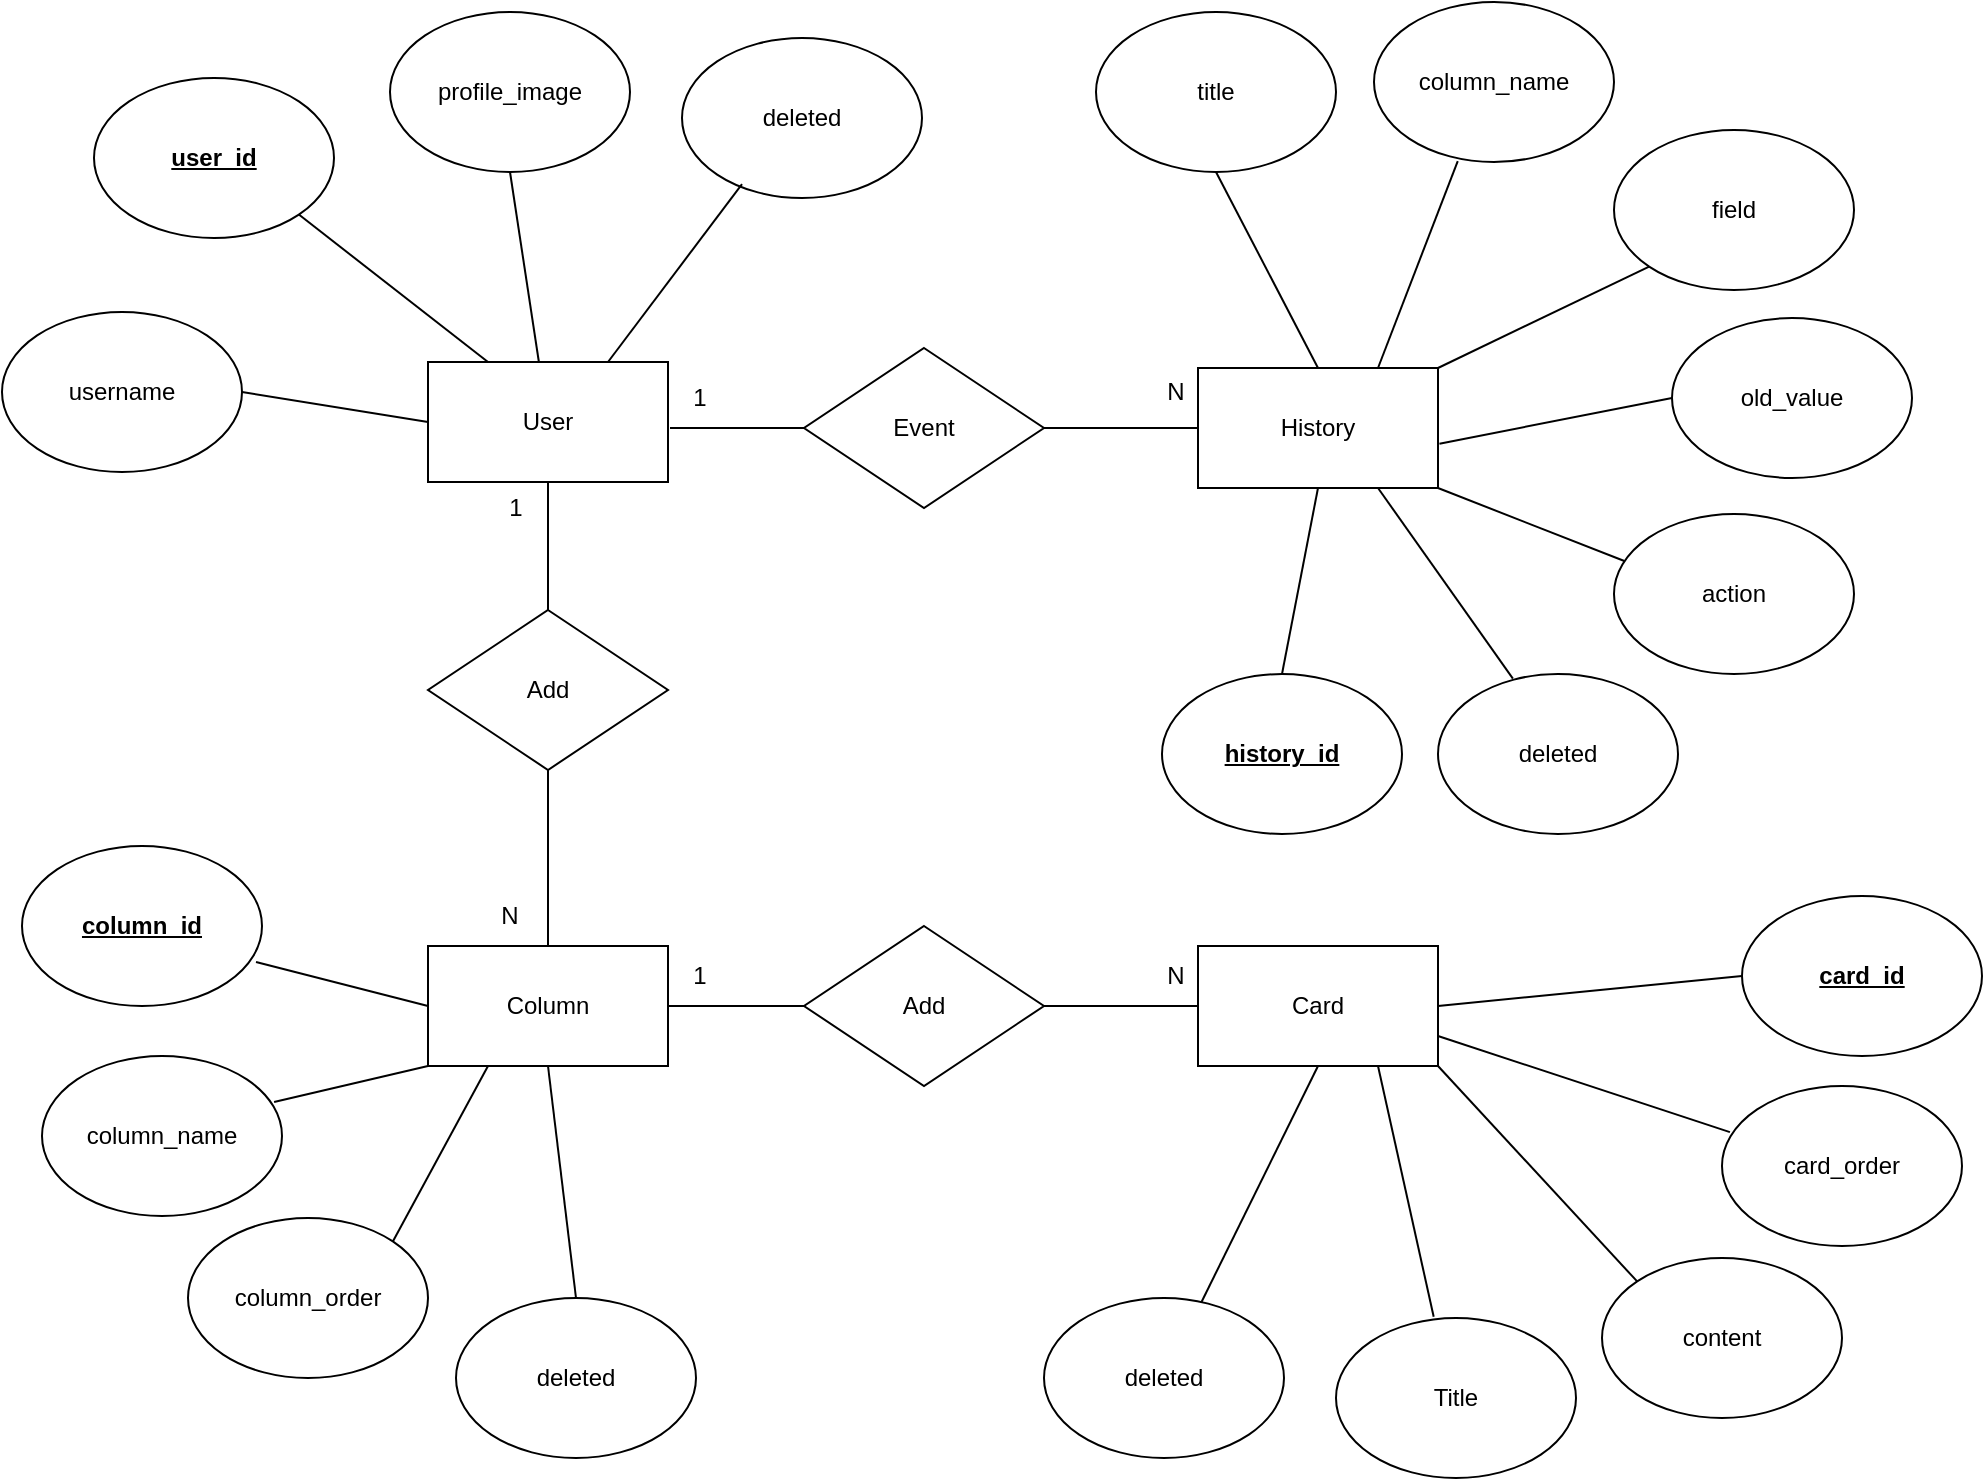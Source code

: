 <mxfile version="17.4.0" type="github" pages="2">
  <diagram id="R2lEEEUBdFMjLlhIrx00" name="ER-diagram">
    <mxGraphModel dx="770" dy="1134" grid="1" gridSize="10" guides="1" tooltips="1" connect="1" arrows="1" fold="1" page="1" pageScale="1" pageWidth="850" pageHeight="1100" math="0" shadow="0" extFonts="Permanent Marker^https://fonts.googleapis.com/css?family=Permanent+Marker">
      <root>
        <mxCell id="0" />
        <mxCell id="1" parent="0" />
        <mxCell id="cfTX0fv1FB1LnRoCR7CJ-1" value="User" style="rounded=0;whiteSpace=wrap;html=1;" parent="1" vertex="1">
          <mxGeometry x="283" y="362" width="120" height="60" as="geometry" />
        </mxCell>
        <mxCell id="cfTX0fv1FB1LnRoCR7CJ-3" value="Card" style="rounded=0;whiteSpace=wrap;html=1;" parent="1" vertex="1">
          <mxGeometry x="668" y="654" width="120" height="60" as="geometry" />
        </mxCell>
        <mxCell id="cfTX0fv1FB1LnRoCR7CJ-6" value="Column" style="rounded=0;whiteSpace=wrap;html=1;" parent="1" vertex="1">
          <mxGeometry x="283" y="654" width="120" height="60" as="geometry" />
        </mxCell>
        <mxCell id="cfTX0fv1FB1LnRoCR7CJ-7" value="Add" style="rhombus;whiteSpace=wrap;html=1;" parent="1" vertex="1">
          <mxGeometry x="471" y="644" width="120" height="80" as="geometry" />
        </mxCell>
        <mxCell id="cfTX0fv1FB1LnRoCR7CJ-8" value="" style="endArrow=none;html=1;rounded=0;exitX=1;exitY=0.5;exitDx=0;exitDy=0;entryX=0;entryY=0.5;entryDx=0;entryDy=0;" parent="1" source="cfTX0fv1FB1LnRoCR7CJ-6" target="cfTX0fv1FB1LnRoCR7CJ-7" edge="1">
          <mxGeometry width="50" height="50" relative="1" as="geometry">
            <mxPoint x="469" y="684" as="sourcePoint" />
            <mxPoint x="519" y="634" as="targetPoint" />
          </mxGeometry>
        </mxCell>
        <mxCell id="cfTX0fv1FB1LnRoCR7CJ-9" value="" style="endArrow=none;html=1;rounded=0;entryX=0;entryY=0.5;entryDx=0;entryDy=0;exitX=1;exitY=0.5;exitDx=0;exitDy=0;" parent="1" source="cfTX0fv1FB1LnRoCR7CJ-7" target="cfTX0fv1FB1LnRoCR7CJ-3" edge="1">
          <mxGeometry width="50" height="50" relative="1" as="geometry">
            <mxPoint x="469" y="684" as="sourcePoint" />
            <mxPoint x="519" y="634" as="targetPoint" />
          </mxGeometry>
        </mxCell>
        <mxCell id="cfTX0fv1FB1LnRoCR7CJ-10" value="1" style="text;html=1;strokeColor=none;fillColor=none;align=center;verticalAlign=middle;whiteSpace=wrap;rounded=0;" parent="1" vertex="1">
          <mxGeometry x="389" y="654" width="60" height="30" as="geometry" />
        </mxCell>
        <mxCell id="cfTX0fv1FB1LnRoCR7CJ-11" value="N" style="text;html=1;strokeColor=none;fillColor=none;align=center;verticalAlign=middle;whiteSpace=wrap;rounded=0;" parent="1" vertex="1">
          <mxGeometry x="627" y="654" width="60" height="30" as="geometry" />
        </mxCell>
        <mxCell id="cfTX0fv1FB1LnRoCR7CJ-14" value="History" style="rounded=0;whiteSpace=wrap;html=1;" parent="1" vertex="1">
          <mxGeometry x="668" y="365" width="120" height="60" as="geometry" />
        </mxCell>
        <mxCell id="cfTX0fv1FB1LnRoCR7CJ-15" value="title" style="ellipse;whiteSpace=wrap;html=1;" parent="1" vertex="1">
          <mxGeometry x="617" y="187" width="120" height="80" as="geometry" />
        </mxCell>
        <mxCell id="cfTX0fv1FB1LnRoCR7CJ-17" value="action" style="ellipse;whiteSpace=wrap;html=1;" parent="1" vertex="1">
          <mxGeometry x="876" y="438" width="120" height="80" as="geometry" />
        </mxCell>
        <mxCell id="cfTX0fv1FB1LnRoCR7CJ-26" value="1" style="text;html=1;strokeColor=none;fillColor=none;align=center;verticalAlign=middle;whiteSpace=wrap;rounded=0;" parent="1" vertex="1">
          <mxGeometry x="389" y="365" width="60" height="30" as="geometry" />
        </mxCell>
        <mxCell id="cfTX0fv1FB1LnRoCR7CJ-27" value="N" style="text;html=1;strokeColor=none;fillColor=none;align=center;verticalAlign=middle;whiteSpace=wrap;rounded=0;" parent="1" vertex="1">
          <mxGeometry x="627" y="362" width="60" height="30" as="geometry" />
        </mxCell>
        <mxCell id="cfTX0fv1FB1LnRoCR7CJ-31" value="" style="endArrow=none;html=1;rounded=0;exitX=0.5;exitY=0;exitDx=0;exitDy=0;entryX=0.5;entryY=1;entryDx=0;entryDy=0;" parent="1" source="cfTX0fv1FB1LnRoCR7CJ-14" target="cfTX0fv1FB1LnRoCR7CJ-15" edge="1">
          <mxGeometry width="50" height="50" relative="1" as="geometry">
            <mxPoint x="762" y="311" as="sourcePoint" />
            <mxPoint x="812" y="261" as="targetPoint" />
          </mxGeometry>
        </mxCell>
        <mxCell id="cfTX0fv1FB1LnRoCR7CJ-32" value="" style="endArrow=none;html=1;rounded=0;exitX=1;exitY=1;exitDx=0;exitDy=0;entryX=0.043;entryY=0.294;entryDx=0;entryDy=0;entryPerimeter=0;" parent="1" source="cfTX0fv1FB1LnRoCR7CJ-14" target="cfTX0fv1FB1LnRoCR7CJ-17" edge="1">
          <mxGeometry width="50" height="50" relative="1" as="geometry">
            <mxPoint x="794" y="350" as="sourcePoint" />
            <mxPoint x="651.0" y="294" as="targetPoint" />
          </mxGeometry>
        </mxCell>
        <mxCell id="cfTX0fv1FB1LnRoCR7CJ-37" value="Add" style="rhombus;whiteSpace=wrap;html=1;" parent="1" vertex="1">
          <mxGeometry x="283" y="486" width="120" height="80" as="geometry" />
        </mxCell>
        <mxCell id="cfTX0fv1FB1LnRoCR7CJ-39" value="" style="endArrow=none;html=1;rounded=0;entryX=0.5;entryY=1;entryDx=0;entryDy=0;exitX=0.5;exitY=0;exitDx=0;exitDy=0;" parent="1" source="cfTX0fv1FB1LnRoCR7CJ-6" target="cfTX0fv1FB1LnRoCR7CJ-37" edge="1">
          <mxGeometry width="50" height="50" relative="1" as="geometry">
            <mxPoint x="329" y="557" as="sourcePoint" />
            <mxPoint x="379" y="507" as="targetPoint" />
          </mxGeometry>
        </mxCell>
        <mxCell id="cfTX0fv1FB1LnRoCR7CJ-40" value="" style="endArrow=none;html=1;rounded=0;entryX=0.5;entryY=1;entryDx=0;entryDy=0;exitX=0.5;exitY=0;exitDx=0;exitDy=0;" parent="1" source="cfTX0fv1FB1LnRoCR7CJ-37" target="cfTX0fv1FB1LnRoCR7CJ-1" edge="1">
          <mxGeometry width="50" height="50" relative="1" as="geometry">
            <mxPoint x="161" y="617" as="sourcePoint" />
            <mxPoint x="210.92" y="547.92" as="targetPoint" />
          </mxGeometry>
        </mxCell>
        <mxCell id="cfTX0fv1FB1LnRoCR7CJ-43" value="N" style="text;html=1;strokeColor=none;fillColor=none;align=center;verticalAlign=middle;whiteSpace=wrap;rounded=0;" parent="1" vertex="1">
          <mxGeometry x="294" y="624" width="60" height="30" as="geometry" />
        </mxCell>
        <mxCell id="cfTX0fv1FB1LnRoCR7CJ-44" value="1" style="text;html=1;strokeColor=none;fillColor=none;align=center;verticalAlign=middle;whiteSpace=wrap;rounded=0;" parent="1" vertex="1">
          <mxGeometry x="297" y="420" width="60" height="30" as="geometry" />
        </mxCell>
        <mxCell id="cfTX0fv1FB1LnRoCR7CJ-48" value="Title" style="ellipse;whiteSpace=wrap;html=1;" parent="1" vertex="1">
          <mxGeometry x="737" y="840" width="120" height="80" as="geometry" />
        </mxCell>
        <mxCell id="cfTX0fv1FB1LnRoCR7CJ-49" value="content" style="ellipse;whiteSpace=wrap;html=1;" parent="1" vertex="1">
          <mxGeometry x="870" y="810" width="120" height="80" as="geometry" />
        </mxCell>
        <mxCell id="cfTX0fv1FB1LnRoCR7CJ-50" value="" style="endArrow=none;html=1;rounded=0;entryX=0.75;entryY=1;entryDx=0;entryDy=0;exitX=0.407;exitY=-0.008;exitDx=0;exitDy=0;exitPerimeter=0;" parent="1" source="cfTX0fv1FB1LnRoCR7CJ-48" target="cfTX0fv1FB1LnRoCR7CJ-3" edge="1">
          <mxGeometry width="50" height="50" relative="1" as="geometry">
            <mxPoint x="394" y="605" as="sourcePoint" />
            <mxPoint x="444" y="555" as="targetPoint" />
          </mxGeometry>
        </mxCell>
        <mxCell id="cfTX0fv1FB1LnRoCR7CJ-51" value="" style="endArrow=none;html=1;rounded=0;entryX=1;entryY=1;entryDx=0;entryDy=0;exitX=0;exitY=0;exitDx=0;exitDy=0;" parent="1" source="cfTX0fv1FB1LnRoCR7CJ-49" target="cfTX0fv1FB1LnRoCR7CJ-3" edge="1">
          <mxGeometry width="50" height="50" relative="1" as="geometry">
            <mxPoint x="771.64" y="794.6" as="sourcePoint" />
            <mxPoint x="739" y="724" as="targetPoint" />
          </mxGeometry>
        </mxCell>
        <mxCell id="cfTX0fv1FB1LnRoCR7CJ-52" value="username" style="ellipse;whiteSpace=wrap;html=1;" parent="1" vertex="1">
          <mxGeometry x="70" y="337" width="120" height="80" as="geometry" />
        </mxCell>
        <mxCell id="cfTX0fv1FB1LnRoCR7CJ-53" value="" style="endArrow=none;html=1;rounded=0;entryX=1;entryY=0.5;entryDx=0;entryDy=0;exitX=0;exitY=0.5;exitDx=0;exitDy=0;" parent="1" source="cfTX0fv1FB1LnRoCR7CJ-1" target="cfTX0fv1FB1LnRoCR7CJ-52" edge="1">
          <mxGeometry width="50" height="50" relative="1" as="geometry">
            <mxPoint x="363" y="506" as="sourcePoint" />
            <mxPoint x="413" y="456" as="targetPoint" />
          </mxGeometry>
        </mxCell>
        <mxCell id="cfTX0fv1FB1LnRoCR7CJ-54" value="profile_image" style="ellipse;whiteSpace=wrap;html=1;" parent="1" vertex="1">
          <mxGeometry x="264" y="187" width="120" height="80" as="geometry" />
        </mxCell>
        <mxCell id="cfTX0fv1FB1LnRoCR7CJ-55" value="" style="endArrow=none;html=1;rounded=0;entryX=0.5;entryY=1;entryDx=0;entryDy=0;" parent="1" source="cfTX0fv1FB1LnRoCR7CJ-1" target="cfTX0fv1FB1LnRoCR7CJ-54" edge="1">
          <mxGeometry width="50" height="50" relative="1" as="geometry">
            <mxPoint x="413" y="387" as="sourcePoint" />
            <mxPoint x="482.0" y="387" as="targetPoint" />
          </mxGeometry>
        </mxCell>
        <mxCell id="cfTX0fv1FB1LnRoCR7CJ-56" value="&lt;u&gt;&lt;b&gt;user_id&lt;/b&gt;&lt;/u&gt;" style="ellipse;whiteSpace=wrap;html=1;" parent="1" vertex="1">
          <mxGeometry x="116" y="220" width="120" height="80" as="geometry" />
        </mxCell>
        <mxCell id="cfTX0fv1FB1LnRoCR7CJ-57" value="" style="endArrow=none;html=1;rounded=0;entryX=1;entryY=1;entryDx=0;entryDy=0;exitX=0.25;exitY=0;exitDx=0;exitDy=0;" parent="1" source="cfTX0fv1FB1LnRoCR7CJ-1" target="cfTX0fv1FB1LnRoCR7CJ-56" edge="1">
          <mxGeometry width="50" height="50" relative="1" as="geometry">
            <mxPoint x="413" y="372" as="sourcePoint" />
            <mxPoint x="499.574" y="322.284" as="targetPoint" />
          </mxGeometry>
        </mxCell>
        <mxCell id="cfTX0fv1FB1LnRoCR7CJ-58" value="column_name" style="ellipse;whiteSpace=wrap;html=1;" parent="1" vertex="1">
          <mxGeometry x="756" y="182" width="120" height="80" as="geometry" />
        </mxCell>
        <mxCell id="cfTX0fv1FB1LnRoCR7CJ-59" value="field" style="ellipse;whiteSpace=wrap;html=1;" parent="1" vertex="1">
          <mxGeometry x="876" y="246" width="120" height="80" as="geometry" />
        </mxCell>
        <mxCell id="cfTX0fv1FB1LnRoCR7CJ-60" value="" style="endArrow=none;html=1;rounded=0;entryX=0.349;entryY=0.994;entryDx=0;entryDy=0;exitX=0.75;exitY=0;exitDx=0;exitDy=0;entryPerimeter=0;" parent="1" source="cfTX0fv1FB1LnRoCR7CJ-14" target="cfTX0fv1FB1LnRoCR7CJ-58" edge="1">
          <mxGeometry width="50" height="50" relative="1" as="geometry">
            <mxPoint x="808" y="453" as="sourcePoint" />
            <mxPoint x="858" y="403" as="targetPoint" />
          </mxGeometry>
        </mxCell>
        <mxCell id="cfTX0fv1FB1LnRoCR7CJ-61" value="" style="endArrow=none;html=1;rounded=0;entryX=0;entryY=1;entryDx=0;entryDy=0;exitX=1;exitY=0;exitDx=0;exitDy=0;" parent="1" source="cfTX0fv1FB1LnRoCR7CJ-14" target="cfTX0fv1FB1LnRoCR7CJ-59" edge="1">
          <mxGeometry width="50" height="50" relative="1" as="geometry">
            <mxPoint x="764" y="350" as="sourcePoint" />
            <mxPoint x="702" y="230" as="targetPoint" />
          </mxGeometry>
        </mxCell>
        <mxCell id="cfTX0fv1FB1LnRoCR7CJ-62" value="old_value" style="ellipse;whiteSpace=wrap;html=1;" parent="1" vertex="1">
          <mxGeometry x="905" y="340" width="120" height="80" as="geometry" />
        </mxCell>
        <mxCell id="cfTX0fv1FB1LnRoCR7CJ-63" value="" style="endArrow=none;html=1;rounded=0;exitX=1.006;exitY=0.631;exitDx=0;exitDy=0;entryX=0;entryY=0.5;entryDx=0;entryDy=0;exitPerimeter=0;" parent="1" source="cfTX0fv1FB1LnRoCR7CJ-14" target="cfTX0fv1FB1LnRoCR7CJ-62" edge="1">
          <mxGeometry width="50" height="50" relative="1" as="geometry">
            <mxPoint x="854" y="365" as="sourcePoint" />
            <mxPoint x="962.44" y="332.08" as="targetPoint" />
          </mxGeometry>
        </mxCell>
        <mxCell id="cfTX0fv1FB1LnRoCR7CJ-65" value="column_name" style="ellipse;whiteSpace=wrap;html=1;" parent="1" vertex="1">
          <mxGeometry x="90" y="709" width="120" height="80" as="geometry" />
        </mxCell>
        <mxCell id="cfTX0fv1FB1LnRoCR7CJ-67" value="" style="endArrow=none;html=1;rounded=0;exitX=0.967;exitY=0.288;exitDx=0;exitDy=0;exitPerimeter=0;entryX=0;entryY=1;entryDx=0;entryDy=0;" parent="1" source="cfTX0fv1FB1LnRoCR7CJ-65" target="cfTX0fv1FB1LnRoCR7CJ-6" edge="1">
          <mxGeometry width="50" height="50" relative="1" as="geometry">
            <mxPoint x="86" y="545" as="sourcePoint" />
            <mxPoint x="280" y="700" as="targetPoint" />
          </mxGeometry>
        </mxCell>
        <mxCell id="cfTX0fv1FB1LnRoCR7CJ-68" value="column_order" style="ellipse;whiteSpace=wrap;html=1;" parent="1" vertex="1">
          <mxGeometry x="163" y="790" width="120" height="80" as="geometry" />
        </mxCell>
        <mxCell id="cfTX0fv1FB1LnRoCR7CJ-69" value="card_order" style="ellipse;whiteSpace=wrap;html=1;" parent="1" vertex="1">
          <mxGeometry x="930" y="724" width="120" height="80" as="geometry" />
        </mxCell>
        <mxCell id="cfTX0fv1FB1LnRoCR7CJ-70" value="" style="endArrow=none;html=1;rounded=0;entryX=0.033;entryY=0.288;entryDx=0;entryDy=0;exitX=1;exitY=0.75;exitDx=0;exitDy=0;entryPerimeter=0;" parent="1" source="cfTX0fv1FB1LnRoCR7CJ-3" target="cfTX0fv1FB1LnRoCR7CJ-69" edge="1">
          <mxGeometry width="50" height="50" relative="1" as="geometry">
            <mxPoint x="490" y="520" as="sourcePoint" />
            <mxPoint x="540" y="470" as="targetPoint" />
          </mxGeometry>
        </mxCell>
        <mxCell id="cfTX0fv1FB1LnRoCR7CJ-71" value="" style="endArrow=none;html=1;rounded=0;entryX=0.25;entryY=1;entryDx=0;entryDy=0;exitX=1;exitY=0;exitDx=0;exitDy=0;" parent="1" source="cfTX0fv1FB1LnRoCR7CJ-68" target="cfTX0fv1FB1LnRoCR7CJ-6" edge="1">
          <mxGeometry width="50" height="50" relative="1" as="geometry">
            <mxPoint x="490" y="520" as="sourcePoint" />
            <mxPoint x="540" y="470" as="targetPoint" />
          </mxGeometry>
        </mxCell>
        <mxCell id="cfTX0fv1FB1LnRoCR7CJ-72" value="Event" style="rhombus;whiteSpace=wrap;html=1;" parent="1" vertex="1">
          <mxGeometry x="471" y="355" width="120" height="80" as="geometry" />
        </mxCell>
        <mxCell id="cfTX0fv1FB1LnRoCR7CJ-75" value="" style="endArrow=none;html=1;rounded=0;entryX=0.25;entryY=1;entryDx=0;entryDy=0;exitX=0;exitY=0.5;exitDx=0;exitDy=0;" parent="1" source="cfTX0fv1FB1LnRoCR7CJ-72" target="cfTX0fv1FB1LnRoCR7CJ-26" edge="1">
          <mxGeometry width="50" height="50" relative="1" as="geometry">
            <mxPoint x="353" y="496" as="sourcePoint" />
            <mxPoint x="353" y="432" as="targetPoint" />
          </mxGeometry>
        </mxCell>
        <mxCell id="cfTX0fv1FB1LnRoCR7CJ-76" value="" style="endArrow=none;html=1;rounded=0;entryX=1;entryY=0.5;entryDx=0;entryDy=0;exitX=0;exitY=0.5;exitDx=0;exitDy=0;" parent="1" source="cfTX0fv1FB1LnRoCR7CJ-14" target="cfTX0fv1FB1LnRoCR7CJ-72" edge="1">
          <mxGeometry width="50" height="50" relative="1" as="geometry">
            <mxPoint x="481" y="405" as="sourcePoint" />
            <mxPoint x="414" y="405" as="targetPoint" />
          </mxGeometry>
        </mxCell>
        <mxCell id="cfTX0fv1FB1LnRoCR7CJ-77" value="deleted" style="ellipse;whiteSpace=wrap;html=1;" parent="1" vertex="1">
          <mxGeometry x="410" y="200" width="120" height="80" as="geometry" />
        </mxCell>
        <mxCell id="cfTX0fv1FB1LnRoCR7CJ-78" value="" style="endArrow=none;html=1;rounded=0;entryX=0.25;entryY=0.913;entryDx=0;entryDy=0;entryPerimeter=0;exitX=0.75;exitY=0;exitDx=0;exitDy=0;" parent="1" source="cfTX0fv1FB1LnRoCR7CJ-1" target="cfTX0fv1FB1LnRoCR7CJ-77" edge="1">
          <mxGeometry width="50" height="50" relative="1" as="geometry">
            <mxPoint x="490" y="550" as="sourcePoint" />
            <mxPoint x="540" y="500" as="targetPoint" />
          </mxGeometry>
        </mxCell>
        <mxCell id="cfTX0fv1FB1LnRoCR7CJ-79" value="deleted" style="ellipse;whiteSpace=wrap;html=1;" parent="1" vertex="1">
          <mxGeometry x="788" y="518" width="120" height="80" as="geometry" />
        </mxCell>
        <mxCell id="cfTX0fv1FB1LnRoCR7CJ-80" value="" style="endArrow=none;html=1;rounded=0;entryX=0.312;entryY=0.029;entryDx=0;entryDy=0;entryPerimeter=0;exitX=0.75;exitY=1;exitDx=0;exitDy=0;" parent="1" source="cfTX0fv1FB1LnRoCR7CJ-14" target="cfTX0fv1FB1LnRoCR7CJ-79" edge="1">
          <mxGeometry width="50" height="50" relative="1" as="geometry">
            <mxPoint x="383" y="372" as="sourcePoint" />
            <mxPoint x="450" y="283.04" as="targetPoint" />
          </mxGeometry>
        </mxCell>
        <mxCell id="cfTX0fv1FB1LnRoCR7CJ-82" value="deleted" style="ellipse;whiteSpace=wrap;html=1;" parent="1" vertex="1">
          <mxGeometry x="591" y="830" width="120" height="80" as="geometry" />
        </mxCell>
        <mxCell id="cfTX0fv1FB1LnRoCR7CJ-83" value="" style="endArrow=none;html=1;rounded=0;entryX=0.5;entryY=1;entryDx=0;entryDy=0;" parent="1" source="cfTX0fv1FB1LnRoCR7CJ-82" target="cfTX0fv1FB1LnRoCR7CJ-3" edge="1">
          <mxGeometry width="50" height="50" relative="1" as="geometry">
            <mxPoint x="768" y="435" as="sourcePoint" />
            <mxPoint x="827.44" y="522.32" as="targetPoint" />
          </mxGeometry>
        </mxCell>
        <mxCell id="cfTX0fv1FB1LnRoCR7CJ-84" value="deleted" style="ellipse;whiteSpace=wrap;html=1;" parent="1" vertex="1">
          <mxGeometry x="297" y="830" width="120" height="80" as="geometry" />
        </mxCell>
        <mxCell id="cfTX0fv1FB1LnRoCR7CJ-85" value="" style="endArrow=none;html=1;rounded=0;entryX=0.5;entryY=1;entryDx=0;entryDy=0;exitX=0.5;exitY=0;exitDx=0;exitDy=0;" parent="1" source="cfTX0fv1FB1LnRoCR7CJ-84" target="cfTX0fv1FB1LnRoCR7CJ-6" edge="1">
          <mxGeometry width="50" height="50" relative="1" as="geometry">
            <mxPoint x="228.426" y="781.716" as="sourcePoint" />
            <mxPoint x="323" y="724" as="targetPoint" />
          </mxGeometry>
        </mxCell>
        <mxCell id="pYAy-8-eSZy47OHJ8XKb-3" value="&lt;u&gt;&lt;b&gt;history_id&lt;/b&gt;&lt;/u&gt;" style="ellipse;whiteSpace=wrap;html=1;" vertex="1" parent="1">
          <mxGeometry x="650" y="518" width="120" height="80" as="geometry" />
        </mxCell>
        <mxCell id="pYAy-8-eSZy47OHJ8XKb-4" value="" style="endArrow=none;html=1;rounded=0;entryX=0.5;entryY=1;entryDx=0;entryDy=0;exitX=0.5;exitY=0;exitDx=0;exitDy=0;" edge="1" parent="1" source="pYAy-8-eSZy47OHJ8XKb-3" target="cfTX0fv1FB1LnRoCR7CJ-14">
          <mxGeometry width="50" height="50" relative="1" as="geometry">
            <mxPoint x="720" y="570" as="sourcePoint" />
            <mxPoint x="770" y="520" as="targetPoint" />
          </mxGeometry>
        </mxCell>
        <mxCell id="pYAy-8-eSZy47OHJ8XKb-5" value="" style="endArrow=none;html=1;rounded=0;exitX=1;exitY=0.5;exitDx=0;exitDy=0;entryX=0;entryY=0.5;entryDx=0;entryDy=0;" edge="1" parent="1" source="cfTX0fv1FB1LnRoCR7CJ-3" target="pYAy-8-eSZy47OHJ8XKb-7">
          <mxGeometry width="50" height="50" relative="1" as="geometry">
            <mxPoint x="798" y="709" as="sourcePoint" />
            <mxPoint x="940" y="670" as="targetPoint" />
          </mxGeometry>
        </mxCell>
        <mxCell id="pYAy-8-eSZy47OHJ8XKb-7" value="&lt;u&gt;&lt;b&gt;card_id&lt;/b&gt;&lt;/u&gt;" style="ellipse;whiteSpace=wrap;html=1;" vertex="1" parent="1">
          <mxGeometry x="940" y="629" width="120" height="80" as="geometry" />
        </mxCell>
        <mxCell id="pYAy-8-eSZy47OHJ8XKb-8" value="&lt;u&gt;&lt;b&gt;column_id&lt;/b&gt;&lt;/u&gt;" style="ellipse;whiteSpace=wrap;html=1;" vertex="1" parent="1">
          <mxGeometry x="80" y="604" width="120" height="80" as="geometry" />
        </mxCell>
        <mxCell id="pYAy-8-eSZy47OHJ8XKb-9" value="" style="endArrow=none;html=1;rounded=0;exitX=0.975;exitY=0.725;exitDx=0;exitDy=0;exitPerimeter=0;entryX=0;entryY=0.5;entryDx=0;entryDy=0;" edge="1" parent="1" source="pYAy-8-eSZy47OHJ8XKb-8" target="cfTX0fv1FB1LnRoCR7CJ-6">
          <mxGeometry width="50" height="50" relative="1" as="geometry">
            <mxPoint x="206.04" y="733.04" as="sourcePoint" />
            <mxPoint x="290" y="710" as="targetPoint" />
          </mxGeometry>
        </mxCell>
      </root>
    </mxGraphModel>
  </diagram>
  <diagram id="3Mj_N4ceJ7-gKBOsm1vR" name="Schema">
    <mxGraphModel dx="770" dy="1134" grid="1" gridSize="10" guides="1" tooltips="1" connect="1" arrows="1" fold="1" page="1" pageScale="1" pageWidth="827" pageHeight="1169" math="0" shadow="0">
      <root>
        <mxCell id="0" />
        <mxCell id="1" parent="0" />
        <mxCell id="s-Qw_RlzwjVVCReGhYUF-1" value="User" style="shape=table;startSize=30;container=1;collapsible=1;childLayout=tableLayout;fixedRows=1;rowLines=0;fontStyle=1;align=center;resizeLast=1;" parent="1" vertex="1">
          <mxGeometry x="90" y="120" width="220" height="160" as="geometry" />
        </mxCell>
        <mxCell id="s-Qw_RlzwjVVCReGhYUF-2" value="" style="shape=tableRow;horizontal=0;startSize=0;swimlaneHead=0;swimlaneBody=0;fillColor=none;collapsible=0;dropTarget=0;points=[[0,0.5],[1,0.5]];portConstraint=eastwest;top=0;left=0;right=0;bottom=1;" parent="s-Qw_RlzwjVVCReGhYUF-1" vertex="1">
          <mxGeometry y="30" width="220" height="30" as="geometry" />
        </mxCell>
        <mxCell id="s-Qw_RlzwjVVCReGhYUF-3" value="PK" style="shape=partialRectangle;connectable=0;fillColor=none;top=0;left=0;bottom=0;right=0;fontStyle=1;overflow=hidden;" parent="s-Qw_RlzwjVVCReGhYUF-2" vertex="1">
          <mxGeometry width="30" height="30" as="geometry">
            <mxRectangle width="30" height="30" as="alternateBounds" />
          </mxGeometry>
        </mxCell>
        <mxCell id="s-Qw_RlzwjVVCReGhYUF-4" value="user_id" style="shape=partialRectangle;connectable=0;fillColor=none;top=0;left=0;bottom=0;right=0;align=left;spacingLeft=6;fontStyle=5;overflow=hidden;" parent="s-Qw_RlzwjVVCReGhYUF-2" vertex="1">
          <mxGeometry x="30" width="190" height="30" as="geometry">
            <mxRectangle width="190" height="30" as="alternateBounds" />
          </mxGeometry>
        </mxCell>
        <mxCell id="s-Qw_RlzwjVVCReGhYUF-5" value="" style="shape=tableRow;horizontal=0;startSize=0;swimlaneHead=0;swimlaneBody=0;fillColor=none;collapsible=0;dropTarget=0;points=[[0,0.5],[1,0.5]];portConstraint=eastwest;top=0;left=0;right=0;bottom=0;" parent="s-Qw_RlzwjVVCReGhYUF-1" vertex="1">
          <mxGeometry y="60" width="220" height="30" as="geometry" />
        </mxCell>
        <mxCell id="s-Qw_RlzwjVVCReGhYUF-6" value="" style="shape=partialRectangle;connectable=0;fillColor=none;top=0;left=0;bottom=0;right=0;editable=1;overflow=hidden;" parent="s-Qw_RlzwjVVCReGhYUF-5" vertex="1">
          <mxGeometry width="30" height="30" as="geometry">
            <mxRectangle width="30" height="30" as="alternateBounds" />
          </mxGeometry>
        </mxCell>
        <mxCell id="s-Qw_RlzwjVVCReGhYUF-7" value="username        " style="shape=partialRectangle;connectable=0;fillColor=none;top=0;left=0;bottom=0;right=0;align=left;spacingLeft=6;overflow=hidden;" parent="s-Qw_RlzwjVVCReGhYUF-5" vertex="1">
          <mxGeometry x="30" width="190" height="30" as="geometry">
            <mxRectangle width="190" height="30" as="alternateBounds" />
          </mxGeometry>
        </mxCell>
        <mxCell id="s-Qw_RlzwjVVCReGhYUF-8" value="" style="shape=tableRow;horizontal=0;startSize=0;swimlaneHead=0;swimlaneBody=0;fillColor=none;collapsible=0;dropTarget=0;points=[[0,0.5],[1,0.5]];portConstraint=eastwest;top=0;left=0;right=0;bottom=0;" parent="s-Qw_RlzwjVVCReGhYUF-1" vertex="1">
          <mxGeometry y="90" width="220" height="30" as="geometry" />
        </mxCell>
        <mxCell id="s-Qw_RlzwjVVCReGhYUF-9" value="            " style="shape=partialRectangle;connectable=0;fillColor=none;top=0;left=0;bottom=0;right=0;editable=1;overflow=hidden;" parent="s-Qw_RlzwjVVCReGhYUF-8" vertex="1">
          <mxGeometry width="30" height="30" as="geometry">
            <mxRectangle width="30" height="30" as="alternateBounds" />
          </mxGeometry>
        </mxCell>
        <mxCell id="s-Qw_RlzwjVVCReGhYUF-10" value="profile_image" style="shape=partialRectangle;connectable=0;fillColor=none;top=0;left=0;bottom=0;right=0;align=left;spacingLeft=6;overflow=hidden;" parent="s-Qw_RlzwjVVCReGhYUF-8" vertex="1">
          <mxGeometry x="30" width="190" height="30" as="geometry">
            <mxRectangle width="190" height="30" as="alternateBounds" />
          </mxGeometry>
        </mxCell>
        <mxCell id="s-Qw_RlzwjVVCReGhYUF-11" value="" style="shape=tableRow;horizontal=0;startSize=0;swimlaneHead=0;swimlaneBody=0;fillColor=none;collapsible=0;dropTarget=0;points=[[0,0.5],[1,0.5]];portConstraint=eastwest;top=0;left=0;right=0;bottom=0;" parent="s-Qw_RlzwjVVCReGhYUF-1" vertex="1">
          <mxGeometry y="120" width="220" height="30" as="geometry" />
        </mxCell>
        <mxCell id="s-Qw_RlzwjVVCReGhYUF-12" value="" style="shape=partialRectangle;connectable=0;fillColor=none;top=0;left=0;bottom=0;right=0;editable=1;overflow=hidden;" parent="s-Qw_RlzwjVVCReGhYUF-11" vertex="1">
          <mxGeometry width="30" height="30" as="geometry">
            <mxRectangle width="30" height="30" as="alternateBounds" />
          </mxGeometry>
        </mxCell>
        <mxCell id="s-Qw_RlzwjVVCReGhYUF-13" value="deleted" style="shape=partialRectangle;connectable=0;fillColor=none;top=0;left=0;bottom=0;right=0;align=left;spacingLeft=6;overflow=hidden;" parent="s-Qw_RlzwjVVCReGhYUF-11" vertex="1">
          <mxGeometry x="30" width="190" height="30" as="geometry">
            <mxRectangle width="190" height="30" as="alternateBounds" />
          </mxGeometry>
        </mxCell>
        <mxCell id="s-Qw_RlzwjVVCReGhYUF-26" value="" style="shape=tableRow;horizontal=0;startSize=0;swimlaneHead=0;swimlaneBody=0;fillColor=none;collapsible=0;dropTarget=0;points=[[0,0.5],[1,0.5]];portConstraint=eastwest;top=0;left=0;right=0;bottom=0;" parent="1" vertex="1">
          <mxGeometry x="90" y="270" width="220" height="30" as="geometry" />
        </mxCell>
        <mxCell id="s-Qw_RlzwjVVCReGhYUF-27" value="" style="shape=partialRectangle;connectable=0;fillColor=none;top=0;left=0;bottom=0;right=0;editable=1;overflow=hidden;" parent="s-Qw_RlzwjVVCReGhYUF-26" vertex="1">
          <mxGeometry width="30" height="30" as="geometry">
            <mxRectangle width="30" height="30" as="alternateBounds" />
          </mxGeometry>
        </mxCell>
        <mxCell id="s-Qw_RlzwjVVCReGhYUF-32" value="" style="shape=tableRow;horizontal=0;startSize=0;swimlaneHead=0;swimlaneBody=0;fillColor=none;collapsible=0;dropTarget=0;points=[[0,0.5],[1,0.5]];portConstraint=eastwest;top=0;left=0;right=0;bottom=0;" parent="1" vertex="1">
          <mxGeometry x="90" y="290" width="220" height="30" as="geometry" />
        </mxCell>
        <mxCell id="s-Qw_RlzwjVVCReGhYUF-33" value="" style="shape=partialRectangle;connectable=0;fillColor=none;top=0;left=0;bottom=0;right=0;editable=1;overflow=hidden;" parent="s-Qw_RlzwjVVCReGhYUF-32" vertex="1">
          <mxGeometry width="30" height="30" as="geometry">
            <mxRectangle width="30" height="30" as="alternateBounds" />
          </mxGeometry>
        </mxCell>
        <mxCell id="s-Qw_RlzwjVVCReGhYUF-35" value="History" style="shape=table;startSize=30;container=1;collapsible=1;childLayout=tableLayout;fixedRows=1;rowLines=0;fontStyle=1;align=center;resizeLast=1;" parent="1" vertex="1">
          <mxGeometry x="420" y="120" width="220" height="280" as="geometry" />
        </mxCell>
        <mxCell id="s-Qw_RlzwjVVCReGhYUF-36" value="" style="shape=tableRow;horizontal=0;startSize=0;swimlaneHead=0;swimlaneBody=0;fillColor=none;collapsible=0;dropTarget=0;points=[[0,0.5],[1,0.5]];portConstraint=eastwest;top=0;left=0;right=0;bottom=1;" parent="s-Qw_RlzwjVVCReGhYUF-35" vertex="1">
          <mxGeometry y="30" width="220" height="30" as="geometry" />
        </mxCell>
        <mxCell id="s-Qw_RlzwjVVCReGhYUF-37" value="PK" style="shape=partialRectangle;connectable=0;fillColor=none;top=0;left=0;bottom=0;right=0;fontStyle=1;overflow=hidden;" parent="s-Qw_RlzwjVVCReGhYUF-36" vertex="1">
          <mxGeometry width="30" height="30" as="geometry">
            <mxRectangle width="30" height="30" as="alternateBounds" />
          </mxGeometry>
        </mxCell>
        <mxCell id="s-Qw_RlzwjVVCReGhYUF-38" value="history_id" style="shape=partialRectangle;connectable=0;fillColor=none;top=0;left=0;bottom=0;right=0;align=left;spacingLeft=6;fontStyle=5;overflow=hidden;" parent="s-Qw_RlzwjVVCReGhYUF-36" vertex="1">
          <mxGeometry x="30" width="190" height="30" as="geometry">
            <mxRectangle width="190" height="30" as="alternateBounds" />
          </mxGeometry>
        </mxCell>
        <mxCell id="s-Qw_RlzwjVVCReGhYUF-39" value="" style="shape=tableRow;horizontal=0;startSize=0;swimlaneHead=0;swimlaneBody=0;fillColor=none;collapsible=0;dropTarget=0;points=[[0,0.5],[1,0.5]];portConstraint=eastwest;top=0;left=0;right=0;bottom=0;" parent="s-Qw_RlzwjVVCReGhYUF-35" vertex="1">
          <mxGeometry y="60" width="220" height="30" as="geometry" />
        </mxCell>
        <mxCell id="s-Qw_RlzwjVVCReGhYUF-40" value="FK" style="shape=partialRectangle;connectable=0;fillColor=none;top=0;left=0;bottom=0;right=0;editable=1;overflow=hidden;fontStyle=1" parent="s-Qw_RlzwjVVCReGhYUF-39" vertex="1">
          <mxGeometry width="30" height="30" as="geometry">
            <mxRectangle width="30" height="30" as="alternateBounds" />
          </mxGeometry>
        </mxCell>
        <mxCell id="s-Qw_RlzwjVVCReGhYUF-41" value="user_id" style="shape=partialRectangle;connectable=0;fillColor=none;top=0;left=0;bottom=0;right=0;align=left;spacingLeft=6;overflow=hidden;" parent="s-Qw_RlzwjVVCReGhYUF-39" vertex="1">
          <mxGeometry x="30" width="190" height="30" as="geometry">
            <mxRectangle width="190" height="30" as="alternateBounds" />
          </mxGeometry>
        </mxCell>
        <mxCell id="s-Qw_RlzwjVVCReGhYUF-42" value="" style="shape=tableRow;horizontal=0;startSize=0;swimlaneHead=0;swimlaneBody=0;fillColor=none;collapsible=0;dropTarget=0;points=[[0,0.5],[1,0.5]];portConstraint=eastwest;top=0;left=0;right=0;bottom=0;" parent="s-Qw_RlzwjVVCReGhYUF-35" vertex="1">
          <mxGeometry y="90" width="220" height="30" as="geometry" />
        </mxCell>
        <mxCell id="s-Qw_RlzwjVVCReGhYUF-43" value="            " style="shape=partialRectangle;connectable=0;fillColor=none;top=0;left=0;bottom=0;right=0;editable=1;overflow=hidden;" parent="s-Qw_RlzwjVVCReGhYUF-42" vertex="1">
          <mxGeometry width="30" height="30" as="geometry">
            <mxRectangle width="30" height="30" as="alternateBounds" />
          </mxGeometry>
        </mxCell>
        <mxCell id="s-Qw_RlzwjVVCReGhYUF-44" value="title" style="shape=partialRectangle;connectable=0;fillColor=none;top=0;left=0;bottom=0;right=0;align=left;spacingLeft=6;overflow=hidden;" parent="s-Qw_RlzwjVVCReGhYUF-42" vertex="1">
          <mxGeometry x="30" width="190" height="30" as="geometry">
            <mxRectangle width="190" height="30" as="alternateBounds" />
          </mxGeometry>
        </mxCell>
        <mxCell id="s-Qw_RlzwjVVCReGhYUF-45" value="" style="shape=tableRow;horizontal=0;startSize=0;swimlaneHead=0;swimlaneBody=0;fillColor=none;collapsible=0;dropTarget=0;points=[[0,0.5],[1,0.5]];portConstraint=eastwest;top=0;left=0;right=0;bottom=0;" parent="s-Qw_RlzwjVVCReGhYUF-35" vertex="1">
          <mxGeometry y="120" width="220" height="30" as="geometry" />
        </mxCell>
        <mxCell id="s-Qw_RlzwjVVCReGhYUF-46" value="" style="shape=partialRectangle;connectable=0;fillColor=none;top=0;left=0;bottom=0;right=0;editable=1;overflow=hidden;" parent="s-Qw_RlzwjVVCReGhYUF-45" vertex="1">
          <mxGeometry width="30" height="30" as="geometry">
            <mxRectangle width="30" height="30" as="alternateBounds" />
          </mxGeometry>
        </mxCell>
        <mxCell id="s-Qw_RlzwjVVCReGhYUF-47" value="column_name" style="shape=partialRectangle;connectable=0;fillColor=none;top=0;left=0;bottom=0;right=0;align=left;spacingLeft=6;overflow=hidden;" parent="s-Qw_RlzwjVVCReGhYUF-45" vertex="1">
          <mxGeometry x="30" width="190" height="30" as="geometry">
            <mxRectangle width="190" height="30" as="alternateBounds" />
          </mxGeometry>
        </mxCell>
        <mxCell id="s-Qw_RlzwjVVCReGhYUF-48" value="" style="shape=tableRow;horizontal=0;startSize=0;swimlaneHead=0;swimlaneBody=0;fillColor=none;collapsible=0;dropTarget=0;points=[[0,0.5],[1,0.5]];portConstraint=eastwest;top=0;left=0;right=0;bottom=0;" parent="1" vertex="1">
          <mxGeometry x="420" y="270" width="220" height="30" as="geometry" />
        </mxCell>
        <mxCell id="s-Qw_RlzwjVVCReGhYUF-49" value="" style="shape=partialRectangle;connectable=0;fillColor=none;top=0;left=0;bottom=0;right=0;editable=1;overflow=hidden;" parent="s-Qw_RlzwjVVCReGhYUF-48" vertex="1">
          <mxGeometry width="30" height="30" as="geometry">
            <mxRectangle width="30" height="30" as="alternateBounds" />
          </mxGeometry>
        </mxCell>
        <mxCell id="s-Qw_RlzwjVVCReGhYUF-50" value="" style="shape=tableRow;horizontal=0;startSize=0;swimlaneHead=0;swimlaneBody=0;fillColor=none;collapsible=0;dropTarget=0;points=[[0,0.5],[1,0.5]];portConstraint=eastwest;top=0;left=0;right=0;bottom=0;" parent="1" vertex="1">
          <mxGeometry x="420" y="290" width="220" height="30" as="geometry" />
        </mxCell>
        <mxCell id="s-Qw_RlzwjVVCReGhYUF-51" value="" style="shape=partialRectangle;connectable=0;fillColor=none;top=0;left=0;bottom=0;right=0;editable=1;overflow=hidden;" parent="s-Qw_RlzwjVVCReGhYUF-50" vertex="1">
          <mxGeometry width="30" height="30" as="geometry">
            <mxRectangle width="30" height="30" as="alternateBounds" />
          </mxGeometry>
        </mxCell>
        <mxCell id="s-Qw_RlzwjVVCReGhYUF-55" value="" style="shape=tableRow;horizontal=0;startSize=0;swimlaneHead=0;swimlaneBody=0;fillColor=none;collapsible=0;dropTarget=0;points=[[0,0.5],[1,0.5]];portConstraint=eastwest;top=0;left=0;right=0;bottom=0;" parent="1" vertex="1">
          <mxGeometry x="420" y="300" width="220" height="30" as="geometry" />
        </mxCell>
        <mxCell id="s-Qw_RlzwjVVCReGhYUF-56" value="" style="shape=partialRectangle;connectable=0;fillColor=none;top=0;left=0;bottom=0;right=0;editable=1;overflow=hidden;" parent="s-Qw_RlzwjVVCReGhYUF-55" vertex="1">
          <mxGeometry width="30" height="30" as="geometry">
            <mxRectangle width="30" height="30" as="alternateBounds" />
          </mxGeometry>
        </mxCell>
        <mxCell id="s-Qw_RlzwjVVCReGhYUF-57" value="old_value    " style="shape=partialRectangle;connectable=0;fillColor=none;top=0;left=0;bottom=0;right=0;align=left;spacingLeft=6;overflow=hidden;" parent="s-Qw_RlzwjVVCReGhYUF-55" vertex="1">
          <mxGeometry x="30" width="190" height="30" as="geometry">
            <mxRectangle width="190" height="30" as="alternateBounds" />
          </mxGeometry>
        </mxCell>
        <mxCell id="s-Qw_RlzwjVVCReGhYUF-58" value="action" style="shape=partialRectangle;connectable=0;fillColor=none;top=0;left=0;bottom=0;right=0;align=left;spacingLeft=6;overflow=hidden;" parent="1" vertex="1">
          <mxGeometry x="450" y="330" width="190" height="30" as="geometry">
            <mxRectangle width="190" height="30" as="alternateBounds" />
          </mxGeometry>
        </mxCell>
        <mxCell id="s-Qw_RlzwjVVCReGhYUF-62" value="" style="shape=tableRow;horizontal=0;startSize=0;swimlaneHead=0;swimlaneBody=0;fillColor=none;collapsible=0;dropTarget=0;points=[[0,0.5],[1,0.5]];portConstraint=eastwest;top=0;left=0;right=0;bottom=0;" parent="1" vertex="1">
          <mxGeometry x="420" y="270" width="220" height="30" as="geometry" />
        </mxCell>
        <mxCell id="s-Qw_RlzwjVVCReGhYUF-63" value="" style="shape=partialRectangle;connectable=0;fillColor=none;top=0;left=0;bottom=0;right=0;editable=1;overflow=hidden;" parent="s-Qw_RlzwjVVCReGhYUF-62" vertex="1">
          <mxGeometry width="30" height="30" as="geometry">
            <mxRectangle width="30" height="30" as="alternateBounds" />
          </mxGeometry>
        </mxCell>
        <mxCell id="s-Qw_RlzwjVVCReGhYUF-64" value="field" style="shape=partialRectangle;connectable=0;fillColor=none;top=0;left=0;bottom=0;right=0;align=left;spacingLeft=6;overflow=hidden;" parent="s-Qw_RlzwjVVCReGhYUF-62" vertex="1">
          <mxGeometry x="30" width="190" height="30" as="geometry">
            <mxRectangle width="190" height="30" as="alternateBounds" />
          </mxGeometry>
        </mxCell>
        <mxCell id="s-Qw_RlzwjVVCReGhYUF-78" value="deleted" style="shape=partialRectangle;connectable=0;fillColor=none;top=0;left=0;bottom=0;right=0;align=left;spacingLeft=6;overflow=hidden;" parent="1" vertex="1">
          <mxGeometry x="450" y="360" width="190" height="30" as="geometry">
            <mxRectangle width="190" height="30" as="alternateBounds" />
          </mxGeometry>
        </mxCell>
        <mxCell id="s-Qw_RlzwjVVCReGhYUF-79" value="Column" style="shape=table;startSize=30;container=1;collapsible=1;childLayout=tableLayout;fixedRows=1;rowLines=0;fontStyle=1;align=center;resizeLast=1;" parent="1" vertex="1">
          <mxGeometry x="90" y="500" width="220" height="220" as="geometry" />
        </mxCell>
        <mxCell id="s-Qw_RlzwjVVCReGhYUF-80" value="" style="shape=tableRow;horizontal=0;startSize=0;swimlaneHead=0;swimlaneBody=0;fillColor=none;collapsible=0;dropTarget=0;points=[[0,0.5],[1,0.5]];portConstraint=eastwest;top=0;left=0;right=0;bottom=1;" parent="s-Qw_RlzwjVVCReGhYUF-79" vertex="1">
          <mxGeometry y="30" width="220" height="30" as="geometry" />
        </mxCell>
        <mxCell id="s-Qw_RlzwjVVCReGhYUF-81" value="PK" style="shape=partialRectangle;connectable=0;fillColor=none;top=0;left=0;bottom=0;right=0;fontStyle=1;overflow=hidden;" parent="s-Qw_RlzwjVVCReGhYUF-80" vertex="1">
          <mxGeometry width="30" height="30" as="geometry">
            <mxRectangle width="30" height="30" as="alternateBounds" />
          </mxGeometry>
        </mxCell>
        <mxCell id="s-Qw_RlzwjVVCReGhYUF-82" value="column_id" style="shape=partialRectangle;connectable=0;fillColor=none;top=0;left=0;bottom=0;right=0;align=left;spacingLeft=6;fontStyle=5;overflow=hidden;" parent="s-Qw_RlzwjVVCReGhYUF-80" vertex="1">
          <mxGeometry x="30" width="190" height="30" as="geometry">
            <mxRectangle width="190" height="30" as="alternateBounds" />
          </mxGeometry>
        </mxCell>
        <mxCell id="s-Qw_RlzwjVVCReGhYUF-83" value="" style="shape=tableRow;horizontal=0;startSize=0;swimlaneHead=0;swimlaneBody=0;fillColor=none;collapsible=0;dropTarget=0;points=[[0,0.5],[1,0.5]];portConstraint=eastwest;top=0;left=0;right=0;bottom=0;" parent="s-Qw_RlzwjVVCReGhYUF-79" vertex="1">
          <mxGeometry y="60" width="220" height="30" as="geometry" />
        </mxCell>
        <mxCell id="s-Qw_RlzwjVVCReGhYUF-84" value="FK" style="shape=partialRectangle;connectable=0;fillColor=none;top=0;left=0;bottom=0;right=0;editable=1;overflow=hidden;fontStyle=1" parent="s-Qw_RlzwjVVCReGhYUF-83" vertex="1">
          <mxGeometry width="30" height="30" as="geometry">
            <mxRectangle width="30" height="30" as="alternateBounds" />
          </mxGeometry>
        </mxCell>
        <mxCell id="s-Qw_RlzwjVVCReGhYUF-85" value="user_id" style="shape=partialRectangle;connectable=0;fillColor=none;top=0;left=0;bottom=0;right=0;align=left;spacingLeft=6;overflow=hidden;" parent="s-Qw_RlzwjVVCReGhYUF-83" vertex="1">
          <mxGeometry x="30" width="190" height="30" as="geometry">
            <mxRectangle width="190" height="30" as="alternateBounds" />
          </mxGeometry>
        </mxCell>
        <mxCell id="s-Qw_RlzwjVVCReGhYUF-86" value="" style="shape=tableRow;horizontal=0;startSize=0;swimlaneHead=0;swimlaneBody=0;fillColor=none;collapsible=0;dropTarget=0;points=[[0,0.5],[1,0.5]];portConstraint=eastwest;top=0;left=0;right=0;bottom=0;" parent="s-Qw_RlzwjVVCReGhYUF-79" vertex="1">
          <mxGeometry y="90" width="220" height="30" as="geometry" />
        </mxCell>
        <mxCell id="s-Qw_RlzwjVVCReGhYUF-87" value="            " style="shape=partialRectangle;connectable=0;fillColor=none;top=0;left=0;bottom=0;right=0;editable=1;overflow=hidden;" parent="s-Qw_RlzwjVVCReGhYUF-86" vertex="1">
          <mxGeometry width="30" height="30" as="geometry">
            <mxRectangle width="30" height="30" as="alternateBounds" />
          </mxGeometry>
        </mxCell>
        <mxCell id="s-Qw_RlzwjVVCReGhYUF-88" value="column_name" style="shape=partialRectangle;connectable=0;fillColor=none;top=0;left=0;bottom=0;right=0;align=left;spacingLeft=6;overflow=hidden;" parent="s-Qw_RlzwjVVCReGhYUF-86" vertex="1">
          <mxGeometry x="30" width="190" height="30" as="geometry">
            <mxRectangle width="190" height="30" as="alternateBounds" />
          </mxGeometry>
        </mxCell>
        <mxCell id="s-Qw_RlzwjVVCReGhYUF-89" value="" style="shape=tableRow;horizontal=0;startSize=0;swimlaneHead=0;swimlaneBody=0;fillColor=none;collapsible=0;dropTarget=0;points=[[0,0.5],[1,0.5]];portConstraint=eastwest;top=0;left=0;right=0;bottom=0;" parent="s-Qw_RlzwjVVCReGhYUF-79" vertex="1">
          <mxGeometry y="120" width="220" height="30" as="geometry" />
        </mxCell>
        <mxCell id="s-Qw_RlzwjVVCReGhYUF-90" value="" style="shape=partialRectangle;connectable=0;fillColor=none;top=0;left=0;bottom=0;right=0;editable=1;overflow=hidden;" parent="s-Qw_RlzwjVVCReGhYUF-89" vertex="1">
          <mxGeometry width="30" height="30" as="geometry">
            <mxRectangle width="30" height="30" as="alternateBounds" />
          </mxGeometry>
        </mxCell>
        <mxCell id="s-Qw_RlzwjVVCReGhYUF-91" value="column_order" style="shape=partialRectangle;connectable=0;fillColor=none;top=0;left=0;bottom=0;right=0;align=left;spacingLeft=6;overflow=hidden;" parent="s-Qw_RlzwjVVCReGhYUF-89" vertex="1">
          <mxGeometry x="30" width="190" height="30" as="geometry">
            <mxRectangle width="190" height="30" as="alternateBounds" />
          </mxGeometry>
        </mxCell>
        <mxCell id="s-Qw_RlzwjVVCReGhYUF-92" value="deleted" style="shape=partialRectangle;connectable=0;fillColor=none;top=0;left=0;bottom=0;right=0;align=left;spacingLeft=6;overflow=hidden;" parent="1" vertex="1">
          <mxGeometry x="120" y="650" width="190" height="30" as="geometry">
            <mxRectangle width="190" height="30" as="alternateBounds" />
          </mxGeometry>
        </mxCell>
        <mxCell id="s-Qw_RlzwjVVCReGhYUF-94" value="Card" style="shape=table;startSize=30;container=1;collapsible=1;childLayout=tableLayout;fixedRows=1;rowLines=0;fontStyle=1;align=center;resizeLast=1;" parent="1" vertex="1">
          <mxGeometry x="420" y="500" width="220" height="220" as="geometry" />
        </mxCell>
        <mxCell id="s-Qw_RlzwjVVCReGhYUF-95" value="" style="shape=tableRow;horizontal=0;startSize=0;swimlaneHead=0;swimlaneBody=0;fillColor=none;collapsible=0;dropTarget=0;points=[[0,0.5],[1,0.5]];portConstraint=eastwest;top=0;left=0;right=0;bottom=1;" parent="s-Qw_RlzwjVVCReGhYUF-94" vertex="1">
          <mxGeometry y="30" width="220" height="30" as="geometry" />
        </mxCell>
        <mxCell id="s-Qw_RlzwjVVCReGhYUF-96" value="PK" style="shape=partialRectangle;connectable=0;fillColor=none;top=0;left=0;bottom=0;right=0;fontStyle=1;overflow=hidden;" parent="s-Qw_RlzwjVVCReGhYUF-95" vertex="1">
          <mxGeometry width="30" height="30" as="geometry">
            <mxRectangle width="30" height="30" as="alternateBounds" />
          </mxGeometry>
        </mxCell>
        <mxCell id="s-Qw_RlzwjVVCReGhYUF-97" value="card_id" style="shape=partialRectangle;connectable=0;fillColor=none;top=0;left=0;bottom=0;right=0;align=left;spacingLeft=6;fontStyle=5;overflow=hidden;" parent="s-Qw_RlzwjVVCReGhYUF-95" vertex="1">
          <mxGeometry x="30" width="190" height="30" as="geometry">
            <mxRectangle width="190" height="30" as="alternateBounds" />
          </mxGeometry>
        </mxCell>
        <mxCell id="s-Qw_RlzwjVVCReGhYUF-98" value="" style="shape=tableRow;horizontal=0;startSize=0;swimlaneHead=0;swimlaneBody=0;fillColor=none;collapsible=0;dropTarget=0;points=[[0,0.5],[1,0.5]];portConstraint=eastwest;top=0;left=0;right=0;bottom=0;" parent="s-Qw_RlzwjVVCReGhYUF-94" vertex="1">
          <mxGeometry y="60" width="220" height="30" as="geometry" />
        </mxCell>
        <mxCell id="s-Qw_RlzwjVVCReGhYUF-99" value="FK" style="shape=partialRectangle;connectable=0;fillColor=none;top=0;left=0;bottom=0;right=0;editable=1;overflow=hidden;fontStyle=1" parent="s-Qw_RlzwjVVCReGhYUF-98" vertex="1">
          <mxGeometry width="30" height="30" as="geometry">
            <mxRectangle width="30" height="30" as="alternateBounds" />
          </mxGeometry>
        </mxCell>
        <mxCell id="s-Qw_RlzwjVVCReGhYUF-100" value="column_id" style="shape=partialRectangle;connectable=0;fillColor=none;top=0;left=0;bottom=0;right=0;align=left;spacingLeft=6;overflow=hidden;" parent="s-Qw_RlzwjVVCReGhYUF-98" vertex="1">
          <mxGeometry x="30" width="190" height="30" as="geometry">
            <mxRectangle width="190" height="30" as="alternateBounds" />
          </mxGeometry>
        </mxCell>
        <mxCell id="s-Qw_RlzwjVVCReGhYUF-101" value="" style="shape=tableRow;horizontal=0;startSize=0;swimlaneHead=0;swimlaneBody=0;fillColor=none;collapsible=0;dropTarget=0;points=[[0,0.5],[1,0.5]];portConstraint=eastwest;top=0;left=0;right=0;bottom=0;" parent="s-Qw_RlzwjVVCReGhYUF-94" vertex="1">
          <mxGeometry y="90" width="220" height="30" as="geometry" />
        </mxCell>
        <mxCell id="s-Qw_RlzwjVVCReGhYUF-102" value="            " style="shape=partialRectangle;connectable=0;fillColor=none;top=0;left=0;bottom=0;right=0;editable=1;overflow=hidden;" parent="s-Qw_RlzwjVVCReGhYUF-101" vertex="1">
          <mxGeometry width="30" height="30" as="geometry">
            <mxRectangle width="30" height="30" as="alternateBounds" />
          </mxGeometry>
        </mxCell>
        <mxCell id="s-Qw_RlzwjVVCReGhYUF-103" value="title    " style="shape=partialRectangle;connectable=0;fillColor=none;top=0;left=0;bottom=0;right=0;align=left;spacingLeft=6;overflow=hidden;" parent="s-Qw_RlzwjVVCReGhYUF-101" vertex="1">
          <mxGeometry x="30" width="190" height="30" as="geometry">
            <mxRectangle width="190" height="30" as="alternateBounds" />
          </mxGeometry>
        </mxCell>
        <mxCell id="s-Qw_RlzwjVVCReGhYUF-104" value="" style="shape=tableRow;horizontal=0;startSize=0;swimlaneHead=0;swimlaneBody=0;fillColor=none;collapsible=0;dropTarget=0;points=[[0,0.5],[1,0.5]];portConstraint=eastwest;top=0;left=0;right=0;bottom=0;" parent="s-Qw_RlzwjVVCReGhYUF-94" vertex="1">
          <mxGeometry y="120" width="220" height="30" as="geometry" />
        </mxCell>
        <mxCell id="s-Qw_RlzwjVVCReGhYUF-105" value="" style="shape=partialRectangle;connectable=0;fillColor=none;top=0;left=0;bottom=0;right=0;editable=1;overflow=hidden;" parent="s-Qw_RlzwjVVCReGhYUF-104" vertex="1">
          <mxGeometry width="30" height="30" as="geometry">
            <mxRectangle width="30" height="30" as="alternateBounds" />
          </mxGeometry>
        </mxCell>
        <mxCell id="s-Qw_RlzwjVVCReGhYUF-106" value="content" style="shape=partialRectangle;connectable=0;fillColor=none;top=0;left=0;bottom=0;right=0;align=left;spacingLeft=6;overflow=hidden;" parent="s-Qw_RlzwjVVCReGhYUF-104" vertex="1">
          <mxGeometry x="30" width="190" height="30" as="geometry">
            <mxRectangle width="190" height="30" as="alternateBounds" />
          </mxGeometry>
        </mxCell>
        <mxCell id="s-Qw_RlzwjVVCReGhYUF-107" value="" style="shape=tableRow;horizontal=0;startSize=0;swimlaneHead=0;swimlaneBody=0;fillColor=none;collapsible=0;dropTarget=0;points=[[0,0.5],[1,0.5]];portConstraint=eastwest;top=0;left=0;right=0;bottom=0;" parent="s-Qw_RlzwjVVCReGhYUF-94" vertex="1">
          <mxGeometry y="150" width="220" height="30" as="geometry" />
        </mxCell>
        <mxCell id="s-Qw_RlzwjVVCReGhYUF-108" value="" style="shape=partialRectangle;connectable=0;fillColor=none;top=0;left=0;bottom=0;right=0;editable=1;overflow=hidden;" parent="s-Qw_RlzwjVVCReGhYUF-107" vertex="1">
          <mxGeometry width="30" height="30" as="geometry">
            <mxRectangle width="30" height="30" as="alternateBounds" />
          </mxGeometry>
        </mxCell>
        <mxCell id="s-Qw_RlzwjVVCReGhYUF-109" value="card_order" style="shape=partialRectangle;connectable=0;fillColor=none;top=0;left=0;bottom=0;right=0;align=left;spacingLeft=6;overflow=hidden;" parent="s-Qw_RlzwjVVCReGhYUF-107" vertex="1">
          <mxGeometry x="30" width="190" height="30" as="geometry">
            <mxRectangle width="190" height="30" as="alternateBounds" />
          </mxGeometry>
        </mxCell>
        <mxCell id="s-Qw_RlzwjVVCReGhYUF-110" value="" style="shape=tableRow;horizontal=0;startSize=0;swimlaneHead=0;swimlaneBody=0;fillColor=none;collapsible=0;dropTarget=0;points=[[0,0.5],[1,0.5]];portConstraint=eastwest;top=0;left=0;right=0;bottom=0;" parent="s-Qw_RlzwjVVCReGhYUF-94" vertex="1">
          <mxGeometry y="180" width="220" height="30" as="geometry" />
        </mxCell>
        <mxCell id="s-Qw_RlzwjVVCReGhYUF-111" value="" style="shape=partialRectangle;connectable=0;fillColor=none;top=0;left=0;bottom=0;right=0;editable=1;overflow=hidden;" parent="s-Qw_RlzwjVVCReGhYUF-110" vertex="1">
          <mxGeometry width="30" height="30" as="geometry">
            <mxRectangle width="30" height="30" as="alternateBounds" />
          </mxGeometry>
        </mxCell>
        <mxCell id="s-Qw_RlzwjVVCReGhYUF-112" value="deleted" style="shape=partialRectangle;connectable=0;fillColor=none;top=0;left=0;bottom=0;right=0;align=left;spacingLeft=6;overflow=hidden;" parent="s-Qw_RlzwjVVCReGhYUF-110" vertex="1">
          <mxGeometry x="30" width="190" height="30" as="geometry">
            <mxRectangle width="190" height="30" as="alternateBounds" />
          </mxGeometry>
        </mxCell>
        <mxCell id="s-Qw_RlzwjVVCReGhYUF-117" value="" style="edgeStyle=entityRelationEdgeStyle;fontSize=12;html=1;endArrow=ERzeroToMany;startArrow=ERmandOne;rounded=0;entryX=0;entryY=0.5;entryDx=0;entryDy=0;exitX=1;exitY=0.5;exitDx=0;exitDy=0;" parent="1" source="s-Qw_RlzwjVVCReGhYUF-2" target="s-Qw_RlzwjVVCReGhYUF-39" edge="1">
          <mxGeometry width="100" height="100" relative="1" as="geometry">
            <mxPoint x="240" y="340" as="sourcePoint" />
            <mxPoint x="340" y="240" as="targetPoint" />
          </mxGeometry>
        </mxCell>
        <mxCell id="s-Qw_RlzwjVVCReGhYUF-118" value="" style="edgeStyle=orthogonalEdgeStyle;fontSize=12;html=1;endArrow=ERzeroToMany;startArrow=ERmandOne;rounded=0;entryX=0;entryY=0.5;entryDx=0;entryDy=0;exitX=0;exitY=0.5;exitDx=0;exitDy=0;" parent="1" source="s-Qw_RlzwjVVCReGhYUF-2" target="s-Qw_RlzwjVVCReGhYUF-83" edge="1">
          <mxGeometry width="100" height="100" relative="1" as="geometry">
            <mxPoint x="65" y="165" as="sourcePoint" />
            <mxPoint x="65" y="575" as="targetPoint" />
            <Array as="points">
              <mxPoint x="40" y="165" />
              <mxPoint x="40" y="575" />
            </Array>
          </mxGeometry>
        </mxCell>
        <mxCell id="s-Qw_RlzwjVVCReGhYUF-120" value="" style="edgeStyle=entityRelationEdgeStyle;fontSize=12;html=1;endArrow=ERzeroToMany;startArrow=ERmandOne;rounded=0;entryX=0;entryY=0.5;entryDx=0;entryDy=0;exitX=1;exitY=0.5;exitDx=0;exitDy=0;" parent="1" source="s-Qw_RlzwjVVCReGhYUF-80" target="s-Qw_RlzwjVVCReGhYUF-98" edge="1">
          <mxGeometry width="100" height="100" relative="1" as="geometry">
            <mxPoint x="330" y="450" as="sourcePoint" />
            <mxPoint x="440" y="480" as="targetPoint" />
          </mxGeometry>
        </mxCell>
      </root>
    </mxGraphModel>
  </diagram>
</mxfile>
